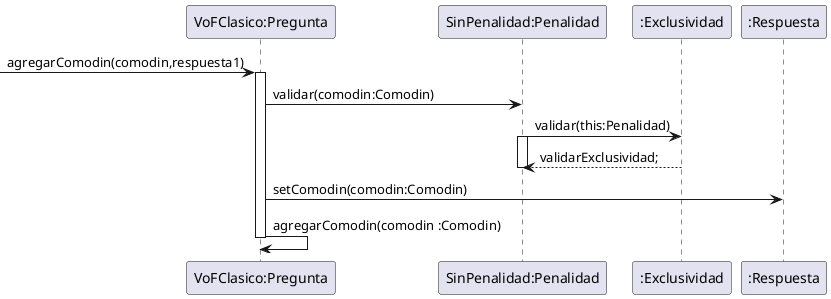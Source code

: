 @startuml
[->"VoFClasico:Pregunta":agregarComodin(comodin,respuesta1)
activate "VoFClasico:Pregunta"
"VoFClasico:Pregunta" -> "SinPenalidad:Penalidad":validar(comodin:Comodin)
"SinPenalidad:Penalidad"->":Exclusividad":validar(this:Penalidad)
activate "SinPenalidad:Penalidad"
":Exclusividad"-->"SinPenalidad:Penalidad":validarExclusividad;
 deactivate "SinPenalidad:Penalidad"
 "VoFClasico:Pregunta"->":Respuesta":setComodin(comodin:Comodin)
"VoFClasico:Pregunta" ->"VoFClasico:Pregunta" :agregarComodin(comodin :Comodin)
deactivate "VoFClasico:Pregunta"

@enduml